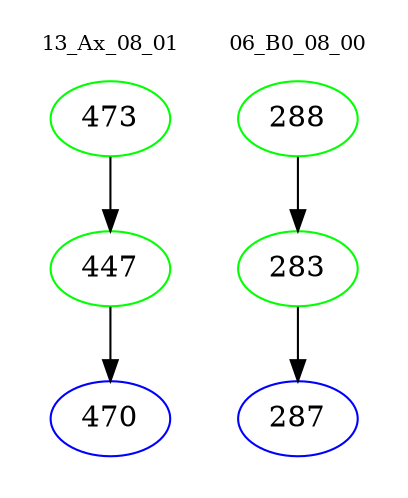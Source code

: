 digraph{
subgraph cluster_0 {
color = white
label = "13_Ax_08_01";
fontsize=10;
T0_473 [label="473", color="green"]
T0_473 -> T0_447 [color="black"]
T0_447 [label="447", color="green"]
T0_447 -> T0_470 [color="black"]
T0_470 [label="470", color="blue"]
}
subgraph cluster_1 {
color = white
label = "06_B0_08_00";
fontsize=10;
T1_288 [label="288", color="green"]
T1_288 -> T1_283 [color="black"]
T1_283 [label="283", color="green"]
T1_283 -> T1_287 [color="black"]
T1_287 [label="287", color="blue"]
}
}
